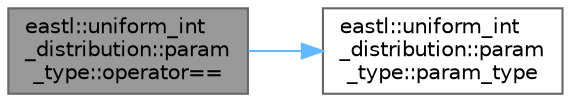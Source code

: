 digraph "eastl::uniform_int_distribution::param_type::operator=="
{
 // LATEX_PDF_SIZE
  bgcolor="transparent";
  edge [fontname=Helvetica,fontsize=10,labelfontname=Helvetica,labelfontsize=10];
  node [fontname=Helvetica,fontsize=10,shape=box,height=0.2,width=0.4];
  rankdir="LR";
  Node1 [id="Node000001",label="eastl::uniform_int\l_distribution::param\l_type::operator==",height=0.2,width=0.4,color="gray40", fillcolor="grey60", style="filled", fontcolor="black",tooltip=" "];
  Node1 -> Node2 [id="edge1_Node000001_Node000002",color="steelblue1",style="solid",tooltip=" "];
  Node2 [id="Node000002",label="eastl::uniform_int\l_distribution::param\l_type::param_type",height=0.2,width=0.4,color="grey40", fillcolor="white", style="filled",URL="$structeastl_1_1uniform__int__distribution_1_1param__type.html#ae7c182fb4bb9ca37fcd20927516b0960",tooltip=" "];
}
